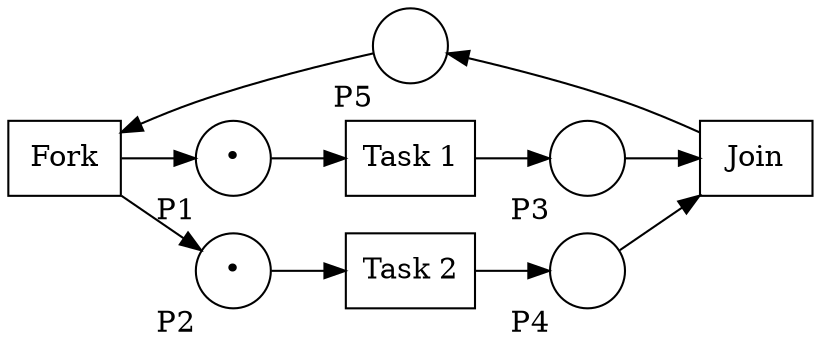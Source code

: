 digraph petrinet {
    rankdir="LR";
    P1 [shape="circle" xlabel="P1" label="•"];
    P2 [shape="circle" xlabel="P2" label="•"];
    P3 [shape="circle" xlabel="P3" label=""];
    P4 [shape="circle" xlabel="P4" label=""];
    P5 [shape="circle" xlabel="P5" label=""];
    
    T1 [shape="box" xlabel="" label="Fork"];
    T2 [shape="box" xlabel="" label="Task 1"];
    T3 [shape="box" xlabel="" label="Task 2"];
    T4 [shape="box" xlabel="" label="Join"];

    T1 -> P1 -> T2 -> P3 -> T4;
    T1 -> P2 -> T3 -> P4 -> T4;
    T4 -> P5 -> T1;

    // Order the nodes in 5 different levels
    {rank = min; T1;}    
    {rank = same; P1; P2;}
    {rank = same; P5; T2; T3;}
    {rank = same; P3; P4;}
    {rank = same; T4;}
}